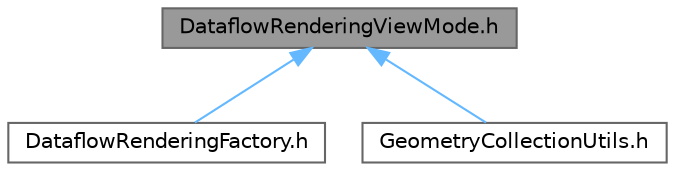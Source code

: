 digraph "DataflowRenderingViewMode.h"
{
 // INTERACTIVE_SVG=YES
 // LATEX_PDF_SIZE
  bgcolor="transparent";
  edge [fontname=Helvetica,fontsize=10,labelfontname=Helvetica,labelfontsize=10];
  node [fontname=Helvetica,fontsize=10,shape=box,height=0.2,width=0.4];
  Node1 [id="Node000001",label="DataflowRenderingViewMode.h",height=0.2,width=0.4,color="gray40", fillcolor="grey60", style="filled", fontcolor="black",tooltip=" "];
  Node1 -> Node2 [id="edge1_Node000001_Node000002",dir="back",color="steelblue1",style="solid",tooltip=" "];
  Node2 [id="Node000002",label="DataflowRenderingFactory.h",height=0.2,width=0.4,color="grey40", fillcolor="white", style="filled",URL="$d5/d51/DataflowRenderingFactory_8h.html",tooltip=" "];
  Node1 -> Node3 [id="edge2_Node000001_Node000003",dir="back",color="steelblue1",style="solid",tooltip=" "];
  Node3 [id="Node000003",label="GeometryCollectionUtils.h",height=0.2,width=0.4,color="grey40", fillcolor="white", style="filled",URL="$d8/d9f/GeometryCollectionUtils_8h.html",tooltip=" "];
}
